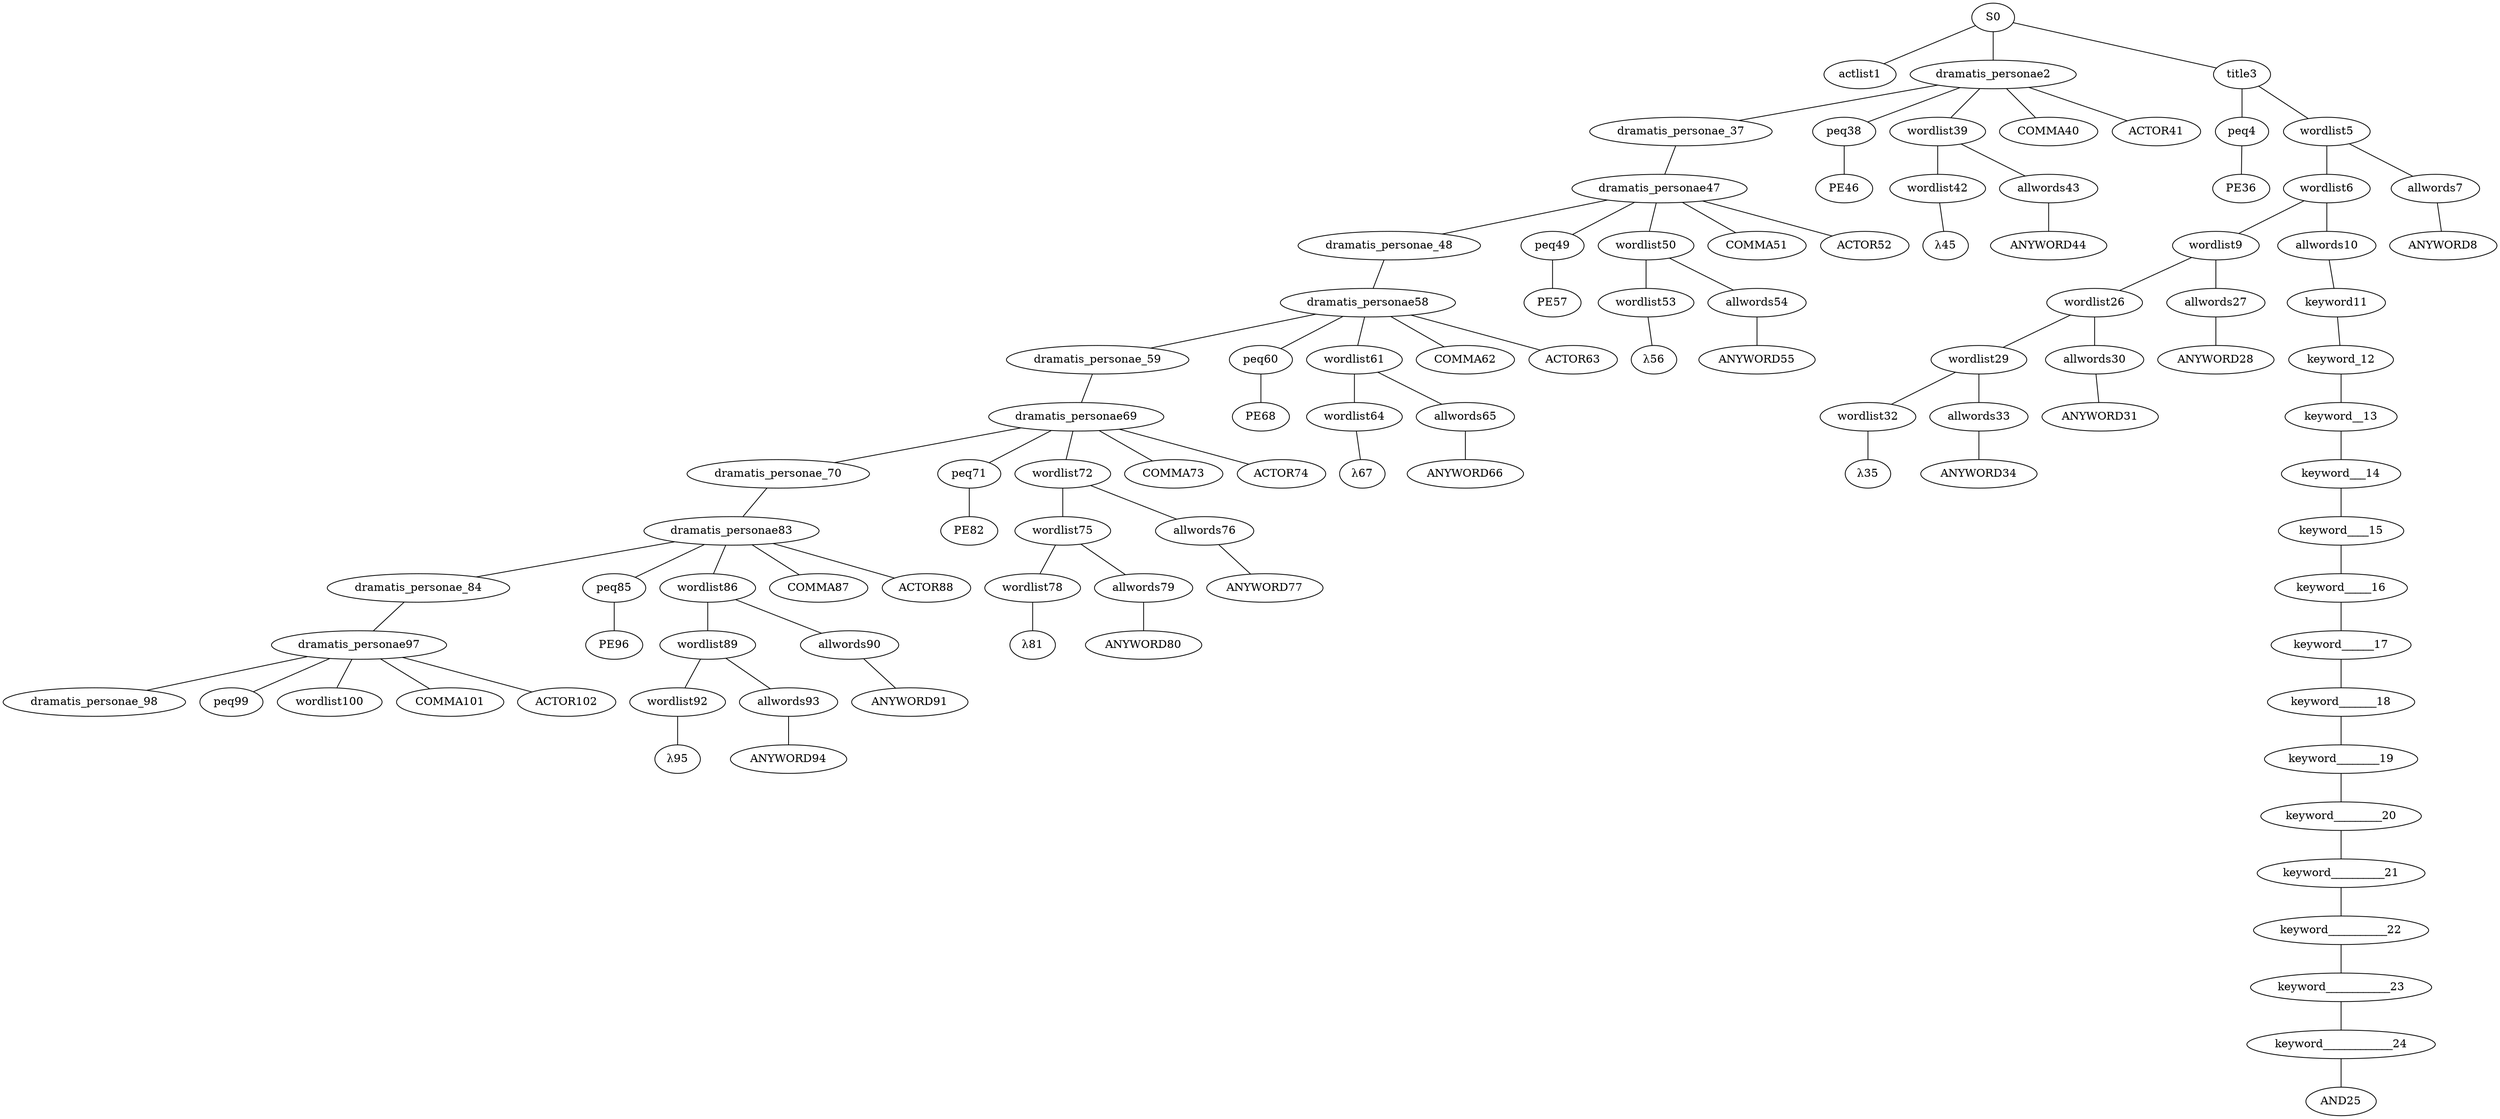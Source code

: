 strict graph {
	S0 -- actlist1
	S0 -- dramatis_personae2
	S0 -- title3

	title3 -- peq4
	title3 -- wordlist5

	wordlist5 -- wordlist6
	wordlist5 -- allwords7

	allwords7 -- ANYWORD8


	wordlist6 -- wordlist9
	wordlist6 -- allwords10

	allwords10 -- keyword11

	keyword11 -- keyword_12

	keyword_12 -- keyword__13

	keyword__13 -- keyword___14

	keyword___14 -- keyword____15

	keyword____15 -- keyword_____16

	keyword_____16 -- keyword______17

	keyword______17 -- keyword_______18

	keyword_______18 -- keyword________19

	keyword________19 -- keyword_________20

	keyword_________20 -- keyword__________21

	keyword__________21 -- keyword___________22

	keyword___________22 -- keyword____________23

	keyword____________23 -- keyword_____________24

	keyword_____________24 -- AND25


	wordlist9 -- wordlist26
	wordlist9 -- allwords27

	allwords27 -- ANYWORD28


	wordlist26 -- wordlist29
	wordlist26 -- allwords30

	allwords30 -- ANYWORD31


	wordlist29 -- wordlist32
	wordlist29 -- allwords33

	allwords33 -- ANYWORD34


	wordlist32 -- λ35

	peq4 -- PE36


	dramatis_personae2 -- dramatis_personae_37
	dramatis_personae2 -- peq38
	dramatis_personae2 -- wordlist39
	dramatis_personae2 -- COMMA40
	dramatis_personae2 -- ACTOR41



	wordlist39 -- wordlist42
	wordlist39 -- allwords43

	allwords43 -- ANYWORD44


	wordlist42 -- λ45

	peq38 -- PE46


	dramatis_personae_37 -- dramatis_personae47

	dramatis_personae47 -- dramatis_personae_48
	dramatis_personae47 -- peq49
	dramatis_personae47 -- wordlist50
	dramatis_personae47 -- COMMA51
	dramatis_personae47 -- ACTOR52



	wordlist50 -- wordlist53
	wordlist50 -- allwords54

	allwords54 -- ANYWORD55


	wordlist53 -- λ56

	peq49 -- PE57


	dramatis_personae_48 -- dramatis_personae58

	dramatis_personae58 -- dramatis_personae_59
	dramatis_personae58 -- peq60
	dramatis_personae58 -- wordlist61
	dramatis_personae58 -- COMMA62
	dramatis_personae58 -- ACTOR63



	wordlist61 -- wordlist64
	wordlist61 -- allwords65

	allwords65 -- ANYWORD66


	wordlist64 -- λ67

	peq60 -- PE68


	dramatis_personae_59 -- dramatis_personae69

	dramatis_personae69 -- dramatis_personae_70
	dramatis_personae69 -- peq71
	dramatis_personae69 -- wordlist72
	dramatis_personae69 -- COMMA73
	dramatis_personae69 -- ACTOR74



	wordlist72 -- wordlist75
	wordlist72 -- allwords76

	allwords76 -- ANYWORD77


	wordlist75 -- wordlist78
	wordlist75 -- allwords79

	allwords79 -- ANYWORD80


	wordlist78 -- λ81

	peq71 -- PE82


	dramatis_personae_70 -- dramatis_personae83

	dramatis_personae83 -- dramatis_personae_84
	dramatis_personae83 -- peq85
	dramatis_personae83 -- wordlist86
	dramatis_personae83 -- COMMA87
	dramatis_personae83 -- ACTOR88



	wordlist86 -- wordlist89
	wordlist86 -- allwords90

	allwords90 -- ANYWORD91


	wordlist89 -- wordlist92
	wordlist89 -- allwords93

	allwords93 -- ANYWORD94


	wordlist92 -- λ95

	peq85 -- PE96


	dramatis_personae_84 -- dramatis_personae97

	dramatis_personae97 -- dramatis_personae_98
	dramatis_personae97 -- peq99
	dramatis_personae97 -- wordlist100
	dramatis_personae97 -- COMMA101
	dramatis_personae97 -- ACTOR102



}
